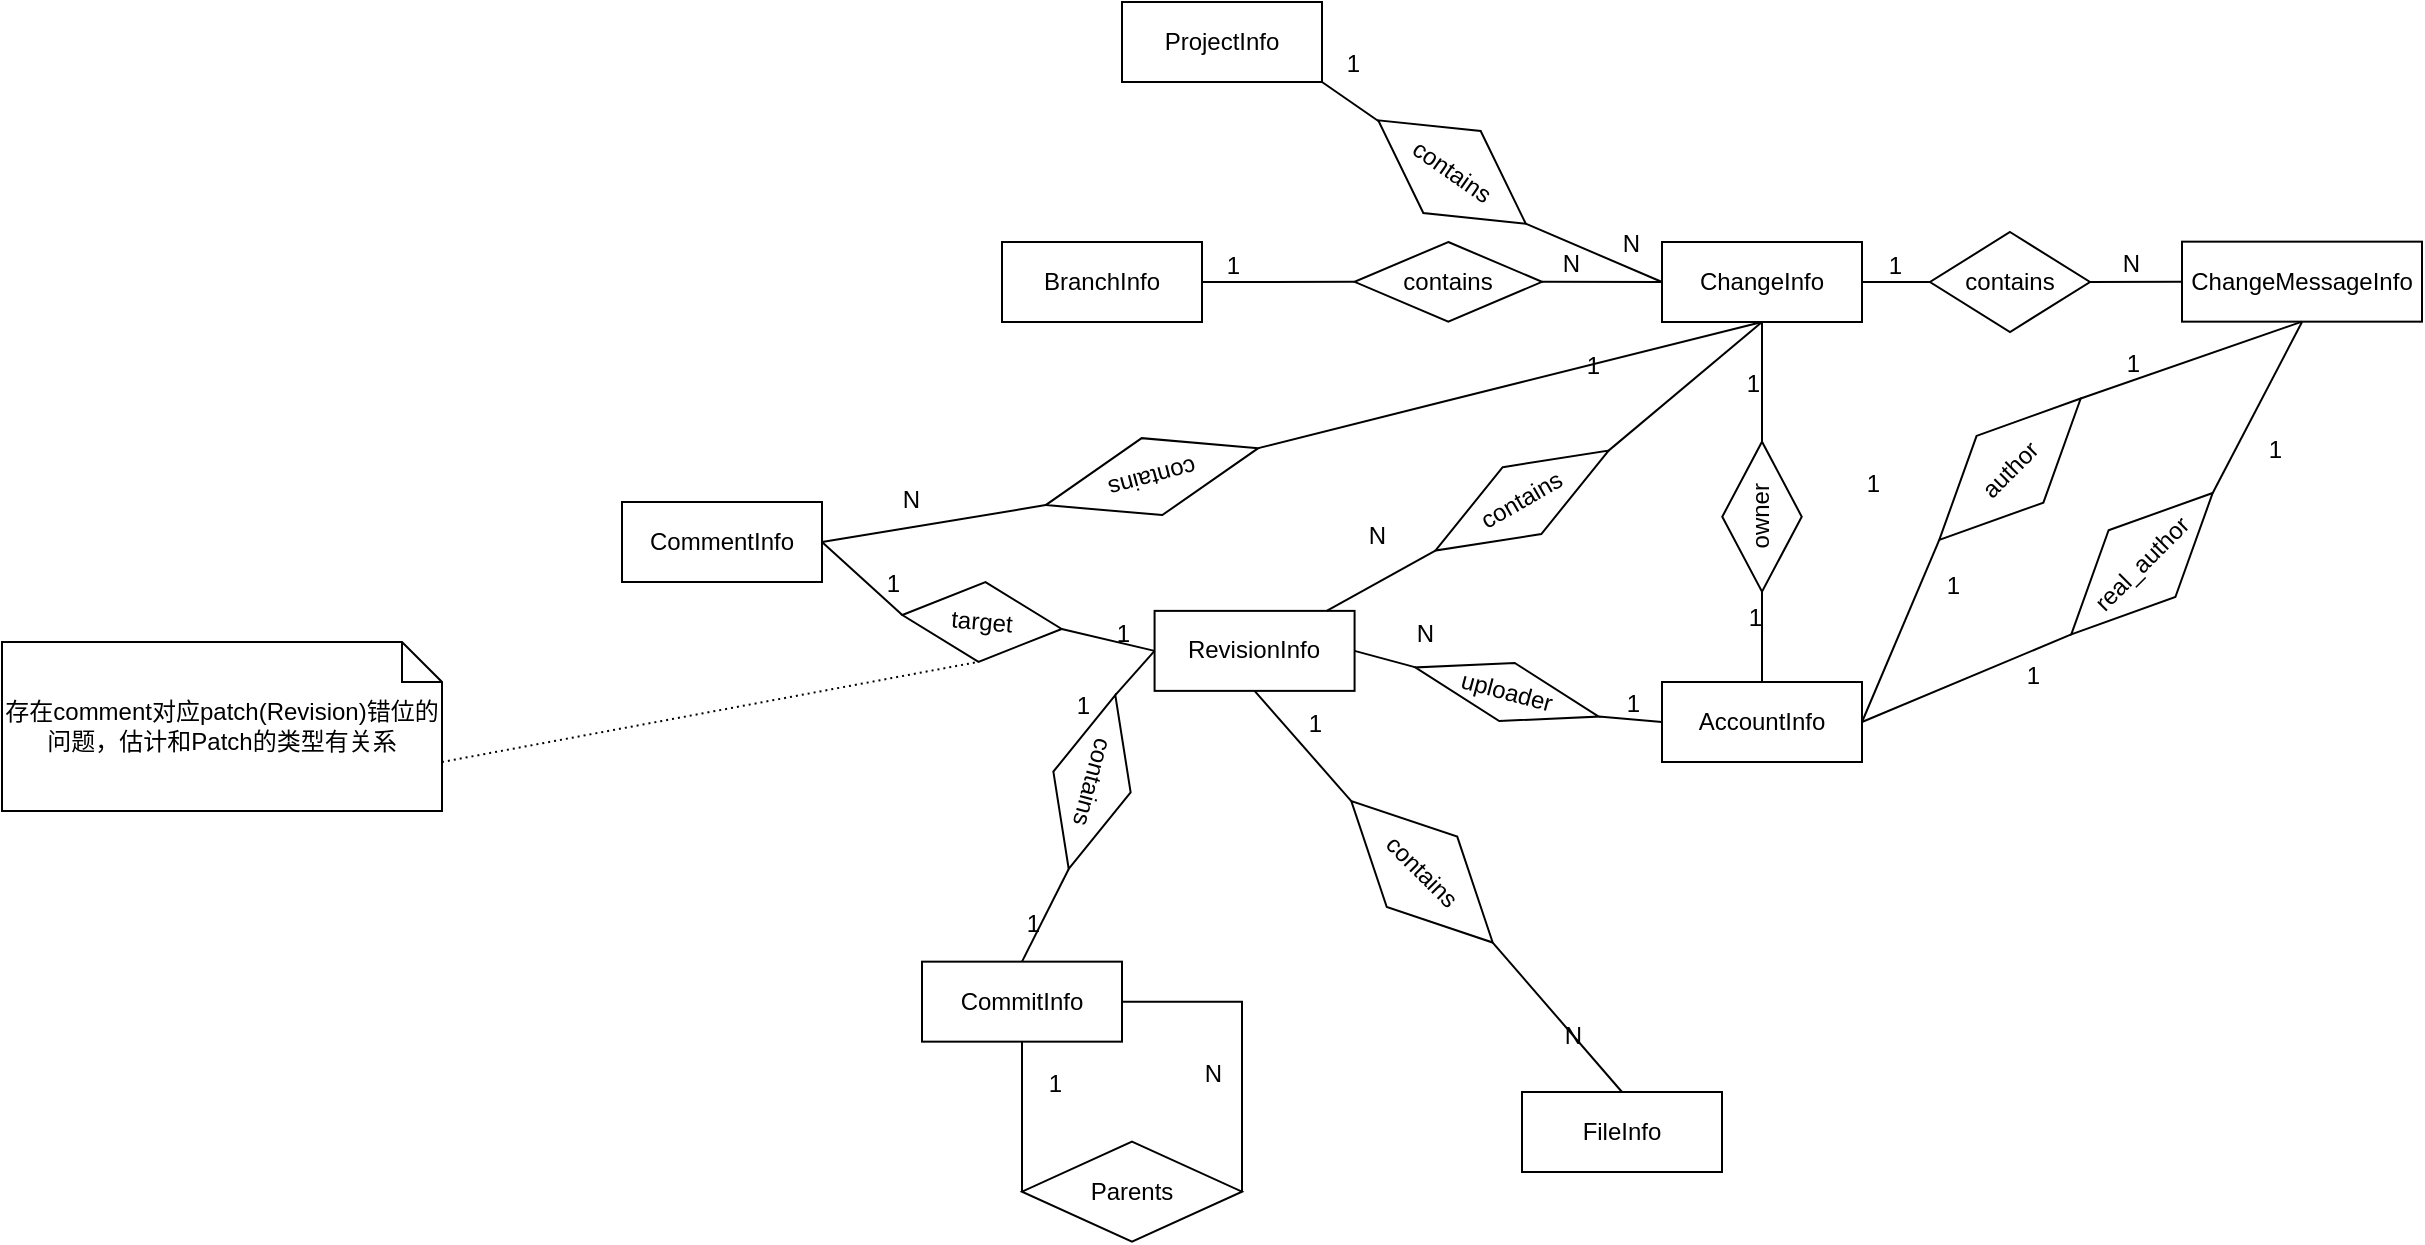 <mxfile version="15.5.8" type="github">
  <diagram id="1apHO-mbDHKd1CBKVTFc" name="Page-1">
    <mxGraphModel dx="1689" dy="488" grid="1" gridSize="10" guides="1" tooltips="1" connect="1" arrows="1" fold="1" page="1" pageScale="1" pageWidth="827" pageHeight="1169" math="0" shadow="0">
      <root>
        <mxCell id="0" />
        <mxCell id="1" parent="0" />
        <mxCell id="hIJaKooDQX80jrJx0AJT-3" value="ChangeInfo" style="whiteSpace=wrap;html=1;align=center;" parent="1" vertex="1">
          <mxGeometry x="280" y="140" width="100" height="40" as="geometry" />
        </mxCell>
        <mxCell id="hIJaKooDQX80jrJx0AJT-5" value="contains" style="shape=rhombus;perimeter=rhombusPerimeter;whiteSpace=wrap;html=1;align=center;" parent="1" vertex="1">
          <mxGeometry x="414" y="135" width="80" height="50" as="geometry" />
        </mxCell>
        <mxCell id="hIJaKooDQX80jrJx0AJT-6" value="ChangeMessageInfo" style="whiteSpace=wrap;html=1;align=center;" parent="1" vertex="1">
          <mxGeometry x="540" y="139.83" width="120" height="40" as="geometry" />
        </mxCell>
        <mxCell id="hIJaKooDQX80jrJx0AJT-7" value="" style="endArrow=none;html=1;rounded=0;exitX=1;exitY=0.5;exitDx=0;exitDy=0;entryX=0;entryY=0.5;entryDx=0;entryDy=0;" parent="1" source="hIJaKooDQX80jrJx0AJT-3" target="hIJaKooDQX80jrJx0AJT-5" edge="1">
          <mxGeometry relative="1" as="geometry">
            <mxPoint x="330" y="250" as="sourcePoint" />
            <mxPoint x="490" y="250" as="targetPoint" />
          </mxGeometry>
        </mxCell>
        <mxCell id="hIJaKooDQX80jrJx0AJT-8" value="1" style="resizable=0;html=1;align=right;verticalAlign=bottom;" parent="hIJaKooDQX80jrJx0AJT-7" connectable="0" vertex="1">
          <mxGeometry x="1" relative="1" as="geometry">
            <mxPoint x="-14" as="offset" />
          </mxGeometry>
        </mxCell>
        <mxCell id="hIJaKooDQX80jrJx0AJT-10" value="" style="endArrow=none;html=1;rounded=0;entryX=0;entryY=0.5;entryDx=0;entryDy=0;exitX=1;exitY=0.5;exitDx=0;exitDy=0;" parent="1" source="hIJaKooDQX80jrJx0AJT-5" target="hIJaKooDQX80jrJx0AJT-6" edge="1">
          <mxGeometry relative="1" as="geometry">
            <mxPoint x="330" y="250" as="sourcePoint" />
            <mxPoint x="490" y="250" as="targetPoint" />
          </mxGeometry>
        </mxCell>
        <mxCell id="hIJaKooDQX80jrJx0AJT-11" value="N" style="resizable=0;html=1;align=right;verticalAlign=bottom;" parent="hIJaKooDQX80jrJx0AJT-10" connectable="0" vertex="1">
          <mxGeometry x="1" relative="1" as="geometry">
            <mxPoint x="-20" as="offset" />
          </mxGeometry>
        </mxCell>
        <mxCell id="hIJaKooDQX80jrJx0AJT-12" value="ProjectInfo" style="whiteSpace=wrap;html=1;align=center;" parent="1" vertex="1">
          <mxGeometry x="10" y="20" width="100" height="40" as="geometry" />
        </mxCell>
        <mxCell id="hIJaKooDQX80jrJx0AJT-13" value="contains" style="shape=rhombus;perimeter=rhombusPerimeter;whiteSpace=wrap;html=1;align=center;rotation=35;" parent="1" vertex="1">
          <mxGeometry x="130" y="80" width="90" height="50" as="geometry" />
        </mxCell>
        <mxCell id="hIJaKooDQX80jrJx0AJT-14" value="" style="endArrow=none;html=1;rounded=0;exitX=1;exitY=0.5;exitDx=0;exitDy=0;entryX=0;entryY=0.5;entryDx=0;entryDy=0;" parent="1" source="hIJaKooDQX80jrJx0AJT-13" target="hIJaKooDQX80jrJx0AJT-3" edge="1">
          <mxGeometry relative="1" as="geometry">
            <mxPoint x="330" y="110" as="sourcePoint" />
            <mxPoint x="490" y="110" as="targetPoint" />
          </mxGeometry>
        </mxCell>
        <mxCell id="hIJaKooDQX80jrJx0AJT-15" value="N" style="resizable=0;html=1;align=right;verticalAlign=bottom;" parent="hIJaKooDQX80jrJx0AJT-14" connectable="0" vertex="1">
          <mxGeometry x="1" relative="1" as="geometry">
            <mxPoint x="-10" y="-10" as="offset" />
          </mxGeometry>
        </mxCell>
        <mxCell id="hIJaKooDQX80jrJx0AJT-16" value="" style="endArrow=none;html=1;rounded=0;entryX=1;entryY=1;entryDx=0;entryDy=0;" parent="1" source="hIJaKooDQX80jrJx0AJT-13" target="hIJaKooDQX80jrJx0AJT-12" edge="1">
          <mxGeometry relative="1" as="geometry">
            <mxPoint x="330" y="110" as="sourcePoint" />
            <mxPoint x="490" y="110" as="targetPoint" />
          </mxGeometry>
        </mxCell>
        <mxCell id="hIJaKooDQX80jrJx0AJT-17" value="1" style="resizable=0;html=1;align=right;verticalAlign=bottom;" parent="hIJaKooDQX80jrJx0AJT-16" connectable="0" vertex="1">
          <mxGeometry x="1" relative="1" as="geometry">
            <mxPoint x="20" as="offset" />
          </mxGeometry>
        </mxCell>
        <mxCell id="hIJaKooDQX80jrJx0AJT-19" value="BranchInfo" style="whiteSpace=wrap;html=1;align=center;" parent="1" vertex="1">
          <mxGeometry x="-50" y="140" width="100" height="40" as="geometry" />
        </mxCell>
        <mxCell id="hIJaKooDQX80jrJx0AJT-20" value="contains" style="shape=rhombus;perimeter=rhombusPerimeter;whiteSpace=wrap;html=1;align=center;rotation=0;" parent="1" vertex="1">
          <mxGeometry x="126.29" y="140" width="93.71" height="39.83" as="geometry" />
        </mxCell>
        <mxCell id="hIJaKooDQX80jrJx0AJT-22" value="" style="endArrow=none;html=1;rounded=0;exitX=0;exitY=0.5;exitDx=0;exitDy=0;entryX=1;entryY=0.5;entryDx=0;entryDy=0;" parent="1" source="hIJaKooDQX80jrJx0AJT-20" target="hIJaKooDQX80jrJx0AJT-19" edge="1">
          <mxGeometry relative="1" as="geometry">
            <mxPoint x="153.18" y="83.18" as="sourcePoint" />
            <mxPoint x="120" y="120" as="targetPoint" />
          </mxGeometry>
        </mxCell>
        <mxCell id="hIJaKooDQX80jrJx0AJT-23" value="1" style="resizable=0;html=1;align=right;verticalAlign=bottom;" parent="hIJaKooDQX80jrJx0AJT-22" connectable="0" vertex="1">
          <mxGeometry x="1" relative="1" as="geometry">
            <mxPoint x="20" as="offset" />
          </mxGeometry>
        </mxCell>
        <mxCell id="hIJaKooDQX80jrJx0AJT-24" value="" style="endArrow=none;html=1;rounded=0;entryX=0;entryY=0.5;entryDx=0;entryDy=0;exitX=1;exitY=0.5;exitDx=0;exitDy=0;" parent="1" source="hIJaKooDQX80jrJx0AJT-20" target="hIJaKooDQX80jrJx0AJT-3" edge="1">
          <mxGeometry relative="1" as="geometry">
            <mxPoint x="330" y="250" as="sourcePoint" />
            <mxPoint x="490" y="250" as="targetPoint" />
          </mxGeometry>
        </mxCell>
        <mxCell id="hIJaKooDQX80jrJx0AJT-25" value="N" style="resizable=0;html=1;align=right;verticalAlign=bottom;" parent="hIJaKooDQX80jrJx0AJT-24" connectable="0" vertex="1">
          <mxGeometry x="1" relative="1" as="geometry">
            <mxPoint x="-40" as="offset" />
          </mxGeometry>
        </mxCell>
        <mxCell id="hIJaKooDQX80jrJx0AJT-26" value="AccountInfo" style="whiteSpace=wrap;html=1;align=center;" parent="1" vertex="1">
          <mxGeometry x="280" y="360" width="100" height="40" as="geometry" />
        </mxCell>
        <mxCell id="hIJaKooDQX80jrJx0AJT-27" value="owner" style="shape=rhombus;perimeter=rhombusPerimeter;whiteSpace=wrap;html=1;align=center;rotation=-90;" parent="1" vertex="1">
          <mxGeometry x="292.52" y="257.49" width="74.97" height="39.73" as="geometry" />
        </mxCell>
        <mxCell id="hIJaKooDQX80jrJx0AJT-30" value="" style="endArrow=none;html=1;rounded=0;entryX=0.5;entryY=0;entryDx=0;entryDy=0;exitX=0;exitY=0.5;exitDx=0;exitDy=0;" parent="1" source="hIJaKooDQX80jrJx0AJT-27" target="hIJaKooDQX80jrJx0AJT-26" edge="1">
          <mxGeometry relative="1" as="geometry">
            <mxPoint x="130" y="230" as="sourcePoint" />
            <mxPoint x="290" y="250" as="targetPoint" />
          </mxGeometry>
        </mxCell>
        <mxCell id="hIJaKooDQX80jrJx0AJT-31" value="1" style="resizable=0;html=1;align=right;verticalAlign=bottom;" parent="hIJaKooDQX80jrJx0AJT-30" connectable="0" vertex="1">
          <mxGeometry x="1" relative="1" as="geometry">
            <mxPoint y="-23" as="offset" />
          </mxGeometry>
        </mxCell>
        <mxCell id="dZakz6E4PJcBAFK5S5Gv-2" value="" style="endArrow=none;html=1;rounded=0;entryX=0.5;entryY=1;entryDx=0;entryDy=0;exitX=1;exitY=0.5;exitDx=0;exitDy=0;" edge="1" parent="1" source="hIJaKooDQX80jrJx0AJT-27" target="hIJaKooDQX80jrJx0AJT-3">
          <mxGeometry relative="1" as="geometry">
            <mxPoint x="340" y="230" as="sourcePoint" />
            <mxPoint x="329.5" y="190" as="targetPoint" />
          </mxGeometry>
        </mxCell>
        <mxCell id="dZakz6E4PJcBAFK5S5Gv-3" value="1" style="resizable=0;html=1;align=right;verticalAlign=bottom;" connectable="0" vertex="1" parent="dZakz6E4PJcBAFK5S5Gv-2">
          <mxGeometry x="1" relative="1" as="geometry">
            <mxPoint y="40" as="offset" />
          </mxGeometry>
        </mxCell>
        <mxCell id="dZakz6E4PJcBAFK5S5Gv-4" value="author" style="shape=rhombus;perimeter=rhombusPerimeter;whiteSpace=wrap;html=1;align=center;rotation=-45;" vertex="1" parent="1">
          <mxGeometry x="404" y="230" width="100" height="47.22" as="geometry" />
        </mxCell>
        <mxCell id="dZakz6E4PJcBAFK5S5Gv-5" value="" style="endArrow=none;html=1;rounded=0;entryX=0.5;entryY=1;entryDx=0;entryDy=0;exitX=1;exitY=0.5;exitDx=0;exitDy=0;" edge="1" parent="1" source="dZakz6E4PJcBAFK5S5Gv-4" target="hIJaKooDQX80jrJx0AJT-6">
          <mxGeometry relative="1" as="geometry">
            <mxPoint x="240" y="250" as="sourcePoint" />
            <mxPoint x="400" y="250" as="targetPoint" />
          </mxGeometry>
        </mxCell>
        <mxCell id="dZakz6E4PJcBAFK5S5Gv-6" value="1" style="resizable=0;html=1;align=right;verticalAlign=bottom;" connectable="0" vertex="1" parent="dZakz6E4PJcBAFK5S5Gv-5">
          <mxGeometry x="1" relative="1" as="geometry">
            <mxPoint x="-80" y="30" as="offset" />
          </mxGeometry>
        </mxCell>
        <mxCell id="dZakz6E4PJcBAFK5S5Gv-7" value="" style="endArrow=none;html=1;rounded=0;entryX=1;entryY=0.5;entryDx=0;entryDy=0;exitX=0;exitY=0.5;exitDx=0;exitDy=0;" edge="1" parent="1" source="dZakz6E4PJcBAFK5S5Gv-4" target="hIJaKooDQX80jrJx0AJT-26">
          <mxGeometry relative="1" as="geometry">
            <mxPoint x="240" y="250" as="sourcePoint" />
            <mxPoint x="400" y="250" as="targetPoint" />
          </mxGeometry>
        </mxCell>
        <mxCell id="dZakz6E4PJcBAFK5S5Gv-8" value="1" style="resizable=0;html=1;align=right;verticalAlign=bottom;" connectable="0" vertex="1" parent="dZakz6E4PJcBAFK5S5Gv-7">
          <mxGeometry x="1" relative="1" as="geometry">
            <mxPoint x="50" y="-60" as="offset" />
          </mxGeometry>
        </mxCell>
        <mxCell id="dZakz6E4PJcBAFK5S5Gv-9" value="real_author" style="shape=rhombus;perimeter=rhombusPerimeter;whiteSpace=wrap;html=1;align=center;rotation=-45;" vertex="1" parent="1">
          <mxGeometry x="470" y="277.22" width="100" height="47.22" as="geometry" />
        </mxCell>
        <mxCell id="dZakz6E4PJcBAFK5S5Gv-10" value="" style="endArrow=none;html=1;rounded=0;exitX=1;exitY=0.5;exitDx=0;exitDy=0;" edge="1" parent="1" source="dZakz6E4PJcBAFK5S5Gv-9">
          <mxGeometry relative="1" as="geometry">
            <mxPoint x="240" y="250" as="sourcePoint" />
            <mxPoint x="600" y="180" as="targetPoint" />
          </mxGeometry>
        </mxCell>
        <mxCell id="dZakz6E4PJcBAFK5S5Gv-11" value="1" style="resizable=0;html=1;align=right;verticalAlign=bottom;" connectable="0" vertex="1" parent="dZakz6E4PJcBAFK5S5Gv-10">
          <mxGeometry x="1" relative="1" as="geometry">
            <mxPoint x="-10" y="73" as="offset" />
          </mxGeometry>
        </mxCell>
        <mxCell id="dZakz6E4PJcBAFK5S5Gv-12" value="" style="endArrow=none;html=1;rounded=0;exitX=0;exitY=0.5;exitDx=0;exitDy=0;entryX=1;entryY=0.5;entryDx=0;entryDy=0;" edge="1" parent="1" source="dZakz6E4PJcBAFK5S5Gv-9" target="hIJaKooDQX80jrJx0AJT-26">
          <mxGeometry relative="1" as="geometry">
            <mxPoint x="518.325" y="389.995" as="sourcePoint" />
            <mxPoint x="389.68" y="421.03" as="targetPoint" />
          </mxGeometry>
        </mxCell>
        <mxCell id="dZakz6E4PJcBAFK5S5Gv-13" value="1" style="resizable=0;html=1;align=right;verticalAlign=bottom;" connectable="0" vertex="1" parent="dZakz6E4PJcBAFK5S5Gv-12">
          <mxGeometry x="1" relative="1" as="geometry">
            <mxPoint x="90" y="-15" as="offset" />
          </mxGeometry>
        </mxCell>
        <mxCell id="dZakz6E4PJcBAFK5S5Gv-14" value="RevisionInfo" style="whiteSpace=wrap;html=1;align=center;" vertex="1" parent="1">
          <mxGeometry x="26.29" y="324.44" width="100" height="40" as="geometry" />
        </mxCell>
        <mxCell id="dZakz6E4PJcBAFK5S5Gv-15" value="contains" style="shape=rhombus;perimeter=rhombusPerimeter;whiteSpace=wrap;html=1;align=center;rotation=-30;" vertex="1" parent="1">
          <mxGeometry x="160" y="250" width="100" height="38.61" as="geometry" />
        </mxCell>
        <mxCell id="dZakz6E4PJcBAFK5S5Gv-16" value="" style="endArrow=none;html=1;rounded=0;exitX=1;exitY=0.5;exitDx=0;exitDy=0;entryX=0.5;entryY=1;entryDx=0;entryDy=0;" edge="1" parent="1" source="dZakz6E4PJcBAFK5S5Gv-15" target="hIJaKooDQX80jrJx0AJT-3">
          <mxGeometry relative="1" as="geometry">
            <mxPoint x="110.001" y="324.44" as="sourcePoint" />
            <mxPoint x="274.18" y="235.83" as="targetPoint" />
          </mxGeometry>
        </mxCell>
        <mxCell id="dZakz6E4PJcBAFK5S5Gv-17" value="1" style="resizable=0;html=1;align=right;verticalAlign=bottom;" connectable="0" vertex="1" parent="dZakz6E4PJcBAFK5S5Gv-16">
          <mxGeometry x="1" relative="1" as="geometry">
            <mxPoint x="-80" y="30" as="offset" />
          </mxGeometry>
        </mxCell>
        <mxCell id="dZakz6E4PJcBAFK5S5Gv-18" value="" style="endArrow=none;html=1;rounded=0;exitX=0;exitY=0.5;exitDx=0;exitDy=0;" edge="1" parent="1" source="dZakz6E4PJcBAFK5S5Gv-15" target="dZakz6E4PJcBAFK5S5Gv-14">
          <mxGeometry relative="1" as="geometry">
            <mxPoint x="110.004" y="305.606" as="sourcePoint" />
            <mxPoint x="20.45" y="360.0" as="targetPoint" />
          </mxGeometry>
        </mxCell>
        <mxCell id="dZakz6E4PJcBAFK5S5Gv-19" value="N" style="resizable=0;html=1;align=right;verticalAlign=bottom;" connectable="0" vertex="1" parent="dZakz6E4PJcBAFK5S5Gv-18">
          <mxGeometry x="1" relative="1" as="geometry">
            <mxPoint x="30" y="-29" as="offset" />
          </mxGeometry>
        </mxCell>
        <mxCell id="dZakz6E4PJcBAFK5S5Gv-20" value="uploader" style="shape=rhombus;perimeter=rhombusPerimeter;whiteSpace=wrap;html=1;align=center;rotation=15;" vertex="1" parent="1">
          <mxGeometry x="155" y="350" width="95" height="30" as="geometry" />
        </mxCell>
        <mxCell id="dZakz6E4PJcBAFK5S5Gv-23" value="" style="endArrow=none;html=1;rounded=0;entryX=1;entryY=0.5;entryDx=0;entryDy=0;" edge="1" parent="1" source="dZakz6E4PJcBAFK5S5Gv-20" target="dZakz6E4PJcBAFK5S5Gv-14">
          <mxGeometry relative="1" as="geometry">
            <mxPoint x="110" y="330" as="sourcePoint" />
            <mxPoint x="90" y="329.5" as="targetPoint" />
          </mxGeometry>
        </mxCell>
        <mxCell id="dZakz6E4PJcBAFK5S5Gv-24" value="N" style="resizable=0;html=1;align=right;verticalAlign=bottom;" connectable="0" vertex="1" parent="dZakz6E4PJcBAFK5S5Gv-23">
          <mxGeometry x="1" relative="1" as="geometry">
            <mxPoint x="40" as="offset" />
          </mxGeometry>
        </mxCell>
        <mxCell id="dZakz6E4PJcBAFK5S5Gv-25" value="" style="endArrow=none;html=1;rounded=0;entryX=0;entryY=0.5;entryDx=0;entryDy=0;exitX=1;exitY=0.5;exitDx=0;exitDy=0;" edge="1" parent="1" source="dZakz6E4PJcBAFK5S5Gv-20" target="hIJaKooDQX80jrJx0AJT-26">
          <mxGeometry relative="1" as="geometry">
            <mxPoint x="240" y="250" as="sourcePoint" />
            <mxPoint x="400" y="250" as="targetPoint" />
          </mxGeometry>
        </mxCell>
        <mxCell id="dZakz6E4PJcBAFK5S5Gv-26" value="1" style="resizable=0;html=1;align=right;verticalAlign=bottom;" connectable="0" vertex="1" parent="dZakz6E4PJcBAFK5S5Gv-25">
          <mxGeometry x="1" relative="1" as="geometry">
            <mxPoint x="-10" as="offset" />
          </mxGeometry>
        </mxCell>
        <mxCell id="dZakz6E4PJcBAFK5S5Gv-27" value="CommitInfo" style="whiteSpace=wrap;html=1;align=center;" vertex="1" parent="1">
          <mxGeometry x="-90" y="499.83" width="100" height="40" as="geometry" />
        </mxCell>
        <mxCell id="dZakz6E4PJcBAFK5S5Gv-28" value="contains" style="shape=rhombus;perimeter=rhombusPerimeter;whiteSpace=wrap;html=1;align=center;rotation=105;" vertex="1" parent="1">
          <mxGeometry x="-50" y="390" width="90" height="40" as="geometry" />
        </mxCell>
        <mxCell id="dZakz6E4PJcBAFK5S5Gv-29" value="" style="endArrow=none;html=1;rounded=0;entryX=0.5;entryY=0;entryDx=0;entryDy=0;exitX=1;exitY=0.5;exitDx=0;exitDy=0;" edge="1" parent="1" source="dZakz6E4PJcBAFK5S5Gv-28" target="dZakz6E4PJcBAFK5S5Gv-27">
          <mxGeometry relative="1" as="geometry">
            <mxPoint x="60" y="319" as="sourcePoint" />
            <mxPoint x="220" y="319" as="targetPoint" />
          </mxGeometry>
        </mxCell>
        <mxCell id="dZakz6E4PJcBAFK5S5Gv-30" value="1" style="resizable=0;html=1;align=right;verticalAlign=bottom;" connectable="0" vertex="1" parent="dZakz6E4PJcBAFK5S5Gv-29">
          <mxGeometry x="1" relative="1" as="geometry">
            <mxPoint x="10" y="-10" as="offset" />
          </mxGeometry>
        </mxCell>
        <mxCell id="dZakz6E4PJcBAFK5S5Gv-31" value="" style="endArrow=none;html=1;rounded=0;entryX=0;entryY=0.5;entryDx=0;entryDy=0;exitX=0;exitY=0.5;exitDx=0;exitDy=0;" edge="1" parent="1" source="dZakz6E4PJcBAFK5S5Gv-28" target="dZakz6E4PJcBAFK5S5Gv-14">
          <mxGeometry relative="1" as="geometry">
            <mxPoint x="100" y="400" as="sourcePoint" />
            <mxPoint x="400" y="390" as="targetPoint" />
          </mxGeometry>
        </mxCell>
        <mxCell id="dZakz6E4PJcBAFK5S5Gv-32" value="1" style="resizable=0;html=1;align=right;verticalAlign=bottom;" connectable="0" vertex="1" parent="dZakz6E4PJcBAFK5S5Gv-31">
          <mxGeometry x="1" relative="1" as="geometry">
            <mxPoint x="-32" y="36" as="offset" />
          </mxGeometry>
        </mxCell>
        <mxCell id="dZakz6E4PJcBAFK5S5Gv-33" value="Parents" style="shape=rhombus;perimeter=rhombusPerimeter;whiteSpace=wrap;html=1;align=center;" vertex="1" parent="1">
          <mxGeometry x="-40" y="589.83" width="110" height="50" as="geometry" />
        </mxCell>
        <mxCell id="dZakz6E4PJcBAFK5S5Gv-34" value="" style="endArrow=none;html=1;rounded=0;entryX=0.5;entryY=1;entryDx=0;entryDy=0;exitX=0;exitY=0.5;exitDx=0;exitDy=0;" edge="1" parent="1" source="dZakz6E4PJcBAFK5S5Gv-33" target="dZakz6E4PJcBAFK5S5Gv-27">
          <mxGeometry relative="1" as="geometry">
            <mxPoint x="-40" y="614.83" as="sourcePoint" />
            <mxPoint x="-115" y="609.83" as="targetPoint" />
          </mxGeometry>
        </mxCell>
        <mxCell id="dZakz6E4PJcBAFK5S5Gv-35" value="1" style="resizable=0;html=1;align=right;verticalAlign=bottom;" connectable="0" vertex="1" parent="dZakz6E4PJcBAFK5S5Gv-34">
          <mxGeometry x="1" relative="1" as="geometry">
            <mxPoint x="20" y="30" as="offset" />
          </mxGeometry>
        </mxCell>
        <mxCell id="dZakz6E4PJcBAFK5S5Gv-36" value="" style="endArrow=none;html=1;rounded=0;entryX=1;entryY=0.5;entryDx=0;entryDy=0;exitX=1;exitY=0.5;exitDx=0;exitDy=0;" edge="1" parent="1" source="dZakz6E4PJcBAFK5S5Gv-33" target="dZakz6E4PJcBAFK5S5Gv-27">
          <mxGeometry relative="1" as="geometry">
            <mxPoint x="60" y="629.83" as="sourcePoint" />
            <mxPoint x="220" y="629.83" as="targetPoint" />
            <Array as="points">
              <mxPoint x="70" y="519.83" />
            </Array>
          </mxGeometry>
        </mxCell>
        <mxCell id="dZakz6E4PJcBAFK5S5Gv-37" value="N" style="resizable=0;html=1;align=right;verticalAlign=bottom;" connectable="0" vertex="1" parent="dZakz6E4PJcBAFK5S5Gv-36">
          <mxGeometry x="1" relative="1" as="geometry">
            <mxPoint x="50" y="45" as="offset" />
          </mxGeometry>
        </mxCell>
        <mxCell id="dZakz6E4PJcBAFK5S5Gv-38" value="FileInfo" style="whiteSpace=wrap;html=1;align=center;" vertex="1" parent="1">
          <mxGeometry x="210" y="565" width="100" height="40" as="geometry" />
        </mxCell>
        <mxCell id="dZakz6E4PJcBAFK5S5Gv-39" value="contains" style="shape=rhombus;perimeter=rhombusPerimeter;whiteSpace=wrap;html=1;align=center;rotation=45;" vertex="1" parent="1">
          <mxGeometry x="110" y="430" width="100" height="49.83" as="geometry" />
        </mxCell>
        <mxCell id="dZakz6E4PJcBAFK5S5Gv-40" value="" style="endArrow=none;html=1;rounded=0;entryX=0.5;entryY=0;entryDx=0;entryDy=0;exitX=1;exitY=0.5;exitDx=0;exitDy=0;" edge="1" parent="1" source="dZakz6E4PJcBAFK5S5Gv-39" target="dZakz6E4PJcBAFK5S5Gv-38">
          <mxGeometry relative="1" as="geometry">
            <mxPoint x="190" y="490" as="sourcePoint" />
            <mxPoint x="380" y="390" as="targetPoint" />
          </mxGeometry>
        </mxCell>
        <mxCell id="dZakz6E4PJcBAFK5S5Gv-41" value="N" style="resizable=0;html=1;align=right;verticalAlign=bottom;" connectable="0" vertex="1" parent="dZakz6E4PJcBAFK5S5Gv-40">
          <mxGeometry x="1" relative="1" as="geometry">
            <mxPoint x="-20" y="-20" as="offset" />
          </mxGeometry>
        </mxCell>
        <mxCell id="dZakz6E4PJcBAFK5S5Gv-42" value="" style="endArrow=none;html=1;rounded=0;entryX=0.5;entryY=1;entryDx=0;entryDy=0;exitX=0;exitY=0.5;exitDx=0;exitDy=0;" edge="1" parent="1" source="dZakz6E4PJcBAFK5S5Gv-39" target="dZakz6E4PJcBAFK5S5Gv-14">
          <mxGeometry relative="1" as="geometry">
            <mxPoint x="220" y="390" as="sourcePoint" />
            <mxPoint x="380" y="390" as="targetPoint" />
          </mxGeometry>
        </mxCell>
        <mxCell id="dZakz6E4PJcBAFK5S5Gv-43" value="1" style="resizable=0;html=1;align=right;verticalAlign=bottom;" connectable="0" vertex="1" parent="dZakz6E4PJcBAFK5S5Gv-42">
          <mxGeometry x="1" relative="1" as="geometry">
            <mxPoint x="34" y="25" as="offset" />
          </mxGeometry>
        </mxCell>
        <mxCell id="dZakz6E4PJcBAFK5S5Gv-44" value="CommentInfo" style="whiteSpace=wrap;html=1;align=center;" vertex="1" parent="1">
          <mxGeometry x="-240" y="270" width="100" height="40" as="geometry" />
        </mxCell>
        <mxCell id="dZakz6E4PJcBAFK5S5Gv-47" value="contains" style="shape=rhombus;perimeter=rhombusPerimeter;whiteSpace=wrap;html=1;align=center;rotation=-195;" vertex="1" parent="1">
          <mxGeometry x="-30" y="237.39" width="110" height="39.83" as="geometry" />
        </mxCell>
        <mxCell id="dZakz6E4PJcBAFK5S5Gv-48" value="" style="endArrow=none;html=1;rounded=0;entryX=0.5;entryY=1;entryDx=0;entryDy=0;exitX=0;exitY=0.5;exitDx=0;exitDy=0;" edge="1" parent="1" source="dZakz6E4PJcBAFK5S5Gv-47" target="hIJaKooDQX80jrJx0AJT-3">
          <mxGeometry relative="1" as="geometry">
            <mxPoint x="220" y="390" as="sourcePoint" />
            <mxPoint x="450" y="470" as="targetPoint" />
            <Array as="points">
              <mxPoint x="170" y="220" />
              <mxPoint x="210" y="210" />
            </Array>
          </mxGeometry>
        </mxCell>
        <mxCell id="dZakz6E4PJcBAFK5S5Gv-49" value="1" style="resizable=0;html=1;align=right;verticalAlign=bottom;" connectable="0" vertex="1" parent="dZakz6E4PJcBAFK5S5Gv-48">
          <mxGeometry x="1" relative="1" as="geometry">
            <mxPoint x="60" y="89" as="offset" />
          </mxGeometry>
        </mxCell>
        <mxCell id="dZakz6E4PJcBAFK5S5Gv-55" value="" style="endArrow=none;html=1;rounded=0;entryX=1;entryY=0.5;entryDx=0;entryDy=0;exitX=1;exitY=0.5;exitDx=0;exitDy=0;" edge="1" parent="1" source="dZakz6E4PJcBAFK5S5Gv-47" target="dZakz6E4PJcBAFK5S5Gv-44">
          <mxGeometry relative="1" as="geometry">
            <mxPoint x="70" y="350" as="sourcePoint" />
            <mxPoint x="230" y="350" as="targetPoint" />
          </mxGeometry>
        </mxCell>
        <mxCell id="dZakz6E4PJcBAFK5S5Gv-56" value="N" style="resizable=0;html=1;align=right;verticalAlign=bottom;" connectable="0" vertex="1" parent="dZakz6E4PJcBAFK5S5Gv-55">
          <mxGeometry x="1" relative="1" as="geometry">
            <mxPoint x="50" y="-13" as="offset" />
          </mxGeometry>
        </mxCell>
        <mxCell id="dZakz6E4PJcBAFK5S5Gv-57" value="target" style="shape=rhombus;perimeter=rhombusPerimeter;whiteSpace=wrap;html=1;align=center;rotation=5;" vertex="1" parent="1">
          <mxGeometry x="-100" y="310" width="80" height="40" as="geometry" />
        </mxCell>
        <mxCell id="dZakz6E4PJcBAFK5S5Gv-58" value="" style="endArrow=none;html=1;rounded=0;entryX=0;entryY=0.5;entryDx=0;entryDy=0;exitX=1;exitY=0.5;exitDx=0;exitDy=0;" edge="1" parent="1" source="dZakz6E4PJcBAFK5S5Gv-57" target="dZakz6E4PJcBAFK5S5Gv-14">
          <mxGeometry relative="1" as="geometry">
            <mxPoint x="70" y="350" as="sourcePoint" />
            <mxPoint x="230" y="350" as="targetPoint" />
          </mxGeometry>
        </mxCell>
        <mxCell id="dZakz6E4PJcBAFK5S5Gv-59" value="1" style="resizable=0;html=1;align=right;verticalAlign=bottom;" connectable="0" vertex="1" parent="dZakz6E4PJcBAFK5S5Gv-58">
          <mxGeometry x="1" relative="1" as="geometry">
            <mxPoint x="-12" as="offset" />
          </mxGeometry>
        </mxCell>
        <mxCell id="dZakz6E4PJcBAFK5S5Gv-60" value="" style="endArrow=none;html=1;rounded=0;entryX=1;entryY=0.5;entryDx=0;entryDy=0;exitX=0;exitY=0.5;exitDx=0;exitDy=0;" edge="1" parent="1" source="dZakz6E4PJcBAFK5S5Gv-57" target="dZakz6E4PJcBAFK5S5Gv-44">
          <mxGeometry relative="1" as="geometry">
            <mxPoint x="70" y="350" as="sourcePoint" />
            <mxPoint x="230" y="350" as="targetPoint" />
          </mxGeometry>
        </mxCell>
        <mxCell id="dZakz6E4PJcBAFK5S5Gv-61" value="1" style="resizable=0;html=1;align=right;verticalAlign=bottom;" connectable="0" vertex="1" parent="dZakz6E4PJcBAFK5S5Gv-60">
          <mxGeometry x="1" relative="1" as="geometry">
            <mxPoint x="40" y="30" as="offset" />
          </mxGeometry>
        </mxCell>
        <mxCell id="dZakz6E4PJcBAFK5S5Gv-63" value="存在comment对应patch(Revision)错位的问题，估计和Patch的类型有关系" style="shape=note;size=20;whiteSpace=wrap;html=1;" vertex="1" parent="1">
          <mxGeometry x="-550" y="340" width="220" height="84.44" as="geometry" />
        </mxCell>
        <mxCell id="dZakz6E4PJcBAFK5S5Gv-64" value="" style="endArrow=none;html=1;rounded=0;dashed=1;dashPattern=1 2;entryX=0.5;entryY=1;entryDx=0;entryDy=0;exitX=0;exitY=0;exitDx=220;exitDy=60;exitPerimeter=0;" edge="1" parent="1" source="dZakz6E4PJcBAFK5S5Gv-63" target="dZakz6E4PJcBAFK5S5Gv-57">
          <mxGeometry relative="1" as="geometry">
            <mxPoint x="-260" y="320" as="sourcePoint" />
            <mxPoint x="-100" y="320" as="targetPoint" />
          </mxGeometry>
        </mxCell>
      </root>
    </mxGraphModel>
  </diagram>
</mxfile>
